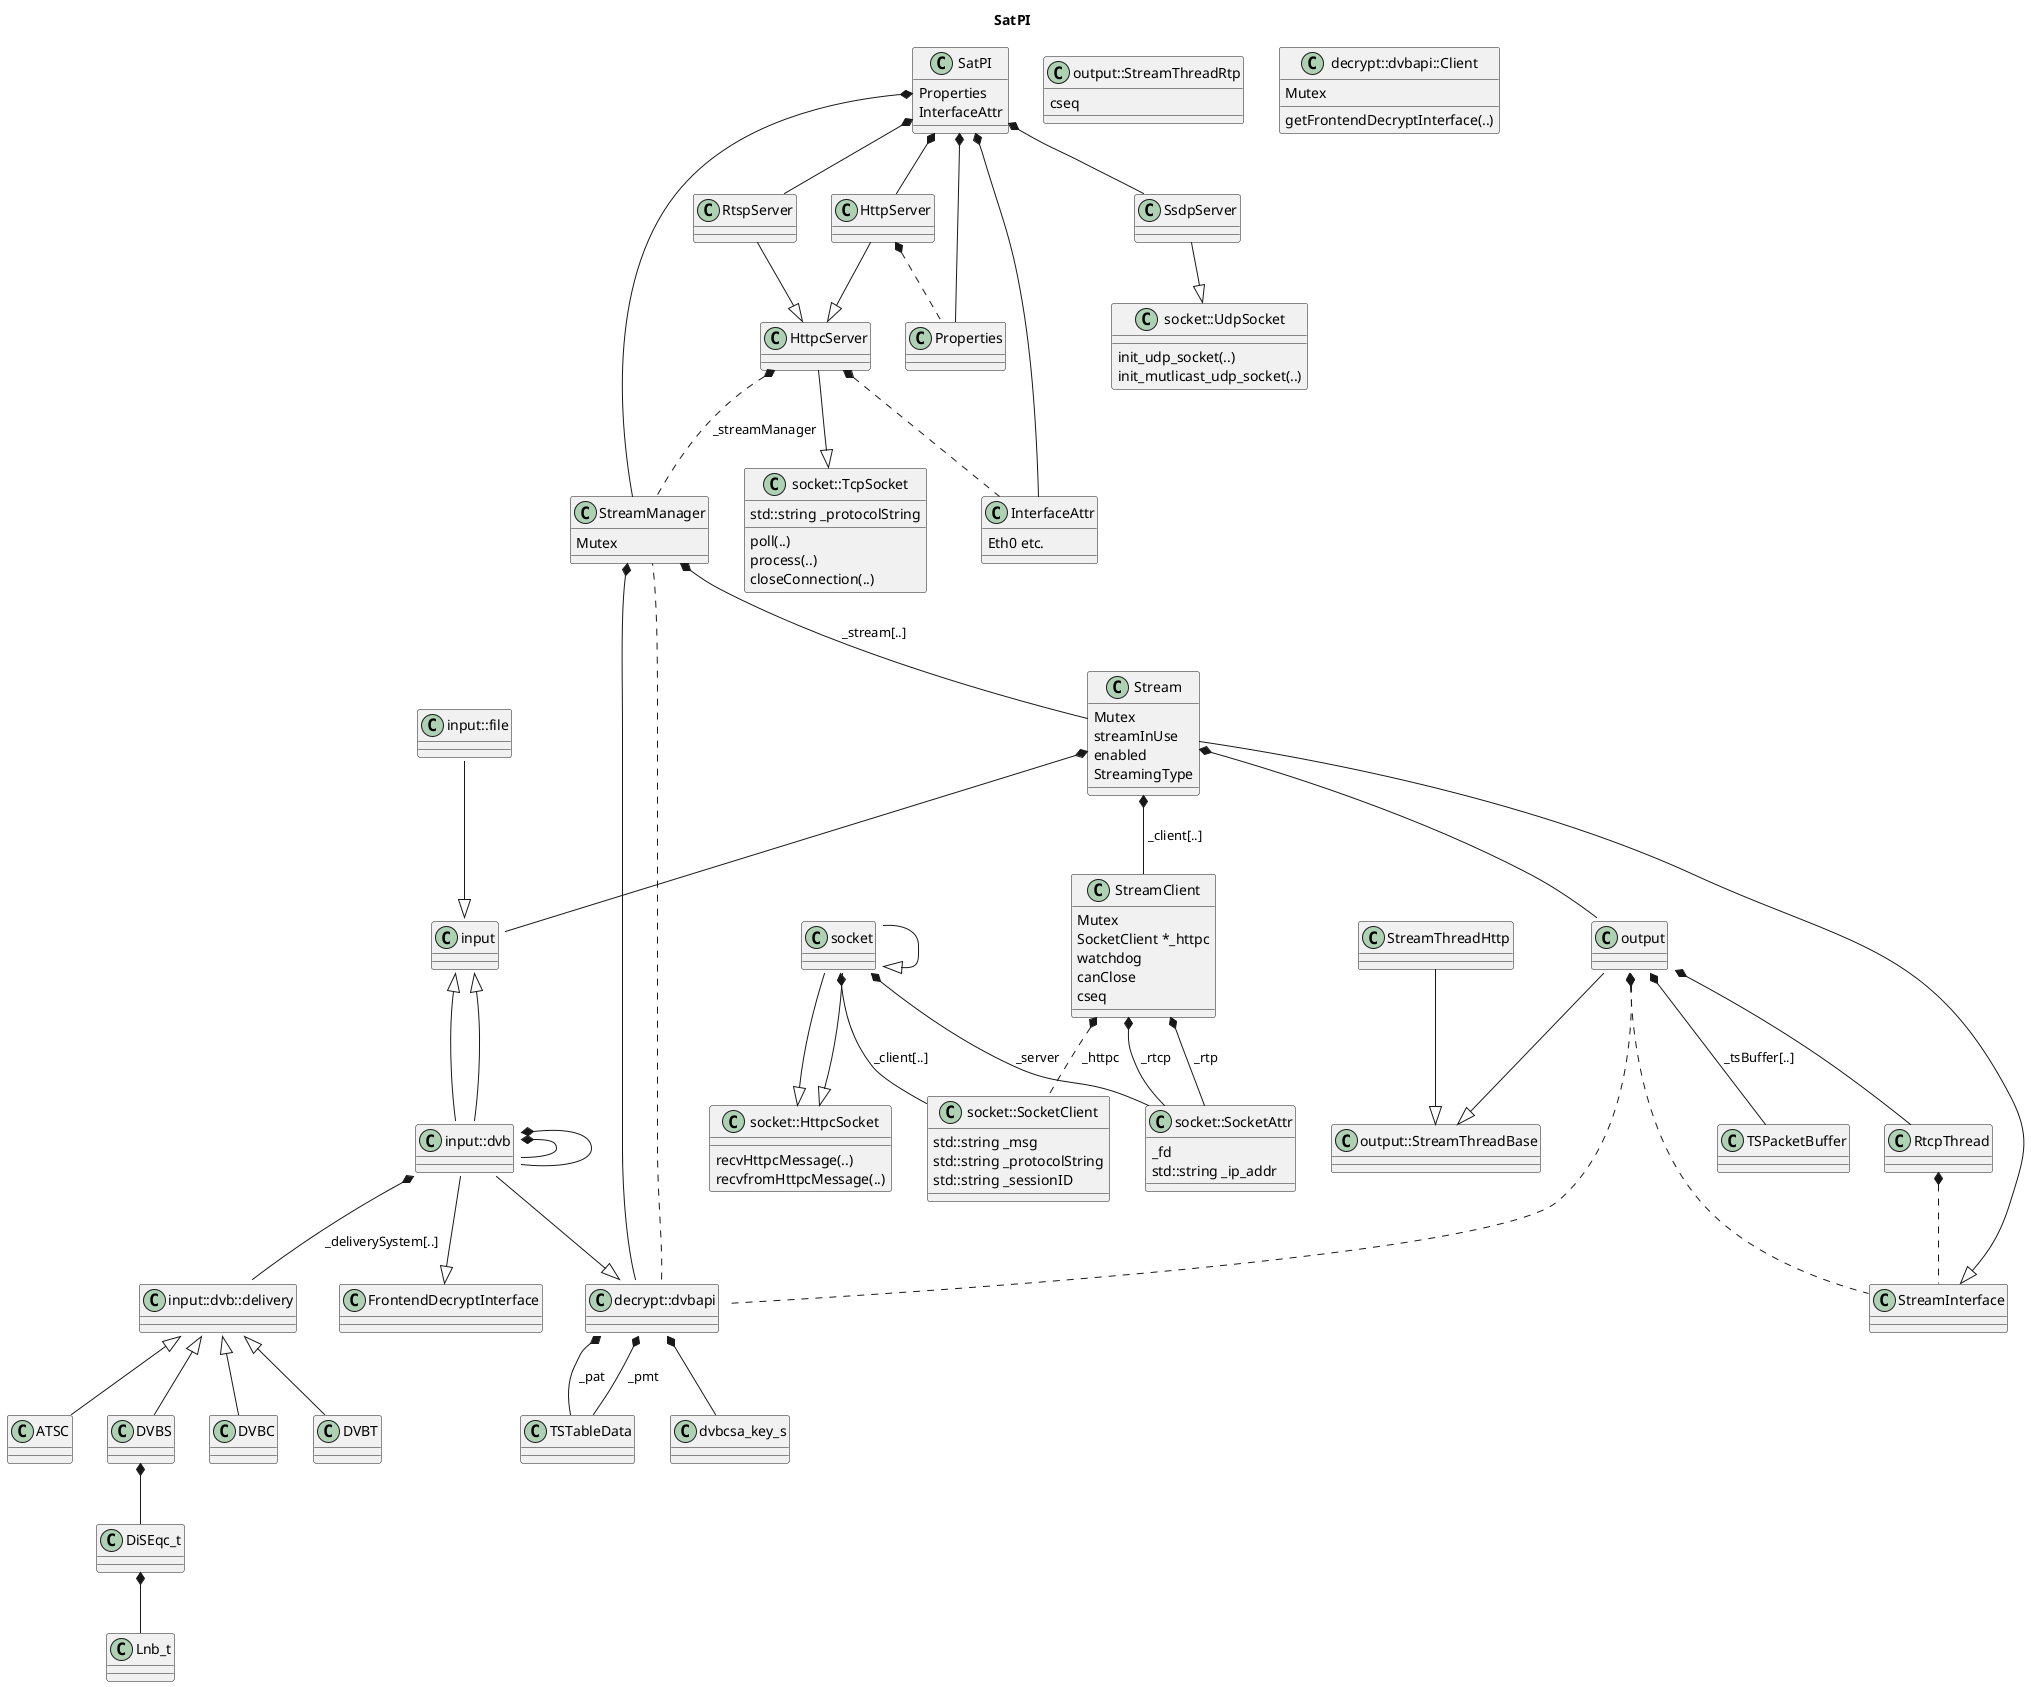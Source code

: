 @startuml

hide footbox

title SatPI

SatPI *-- StreamManager
SatPI *-- RtspServer
SatPI *-- HttpServer
SatPI *-- SsdpServer
SatPI *-- Properties
SatPI *-- InterfaceAttr


class SatPI {
  Properties
  InterfaceAttr
}

class InterfaceAttr {
  Eth0 etc.
}

class socket::HttpcSocket {
  recvHttpcMessage(..)
  recvfromHttpcMessage(..)
}

socket::SocketClient --|> socket::SocketAttr
class socket::SocketClient {
  std::string _msg
  std::string _protocolString
  std::string _sessionID
}

class socket::SocketAttr {
  _fd
  std::string _ip_addr
}

socket::TcpSocket --|> socket::HttpcSocket
socket::TcpSocket *-- socket::SocketAttr : "_server"
socket::TcpSocket *-- socket::SocketClient : "_client[..]"
class socket::TcpSocket {
  poll(..)
  process(..)
  closeConnection(..)
  std::string _protocolString
}

socket::UdpSocket --|> socket::HttpcSocket
class socket::UdpSocket {
  init_udp_socket(..)
  init_mutlicast_udp_socket(..)
}

SsdpServer --|> socket::UdpSocket

RtspServer --|> HttpcServer

HttpServer --|> HttpcServer
HttpServer *.. Properties

HttpcServer --|> socket::TcpSocket
HttpcServer *.. StreamManager : "_streamManager"
HttpcServer *.. InterfaceAttr

Stream --|> StreamInterface
Stream *-- StreamClient : " _client[..] "
Stream *-- input::Device
Stream *-- output::StreamThreadBase
class Stream {
  Mutex
  streamInUse
  enabled
  StreamingType
}

StreamManager *-- Stream : " _stream[..] "
StreamManager *-- decrypt::dvbapi::Client
class StreamManager {
  Mutex
}

StreamClient *-- socket::SocketAttr : " _rtp "
StreamClient *-- socket::SocketAttr : " _rtcp "
StreamClient *.. socket::SocketClient : " _httpc "
class StreamClient {
  Mutex
  SocketClient *_httpc
  watchdog
  canClose
  cseq
}

output::StreamThreadBase *.. decrypt::dvbapi::Client
output::StreamThreadBase *-- TSPacketBuffer : " _tsBuffer[..] "
output::StreamThreadBase *.. StreamInterface
class output::StreamThreadBase {
}


output::StreamThreadRtp --|> output::StreamThreadBase
output::StreamThreadRtp *-- RtcpThread
class output::StreamThreadRtp {
  cseq
}

RtcpThread *.. StreamInterface
class RtcpThread {
}

StreamThreadHttp --|> output::StreamThreadBase

decrypt::dvbapi::Client  .  StreamManager
class decrypt::dvbapi::Client {
  Mutex
  getFrontendDecryptInterface(..)
}

input::file::TSReader --|> input::Device

input::Device <|-- input::dvb::Frontend

input::dvb::Frontend --|> FrontendDecryptInterface
input::dvb::Frontend *-- input::dvb::delivery::System : " _deliverySystem[..] "
input::dvb::Frontend *-- input::dvb::FrontendData


input::dvb::delivery::System <|-- DVBS
input::dvb::delivery::System <|-- DVBC
input::dvb::delivery::System <|-- DVBT
input::dvb::delivery::System <|-- ATSC


DVBS *-- DiSEqc_t

DiSEqc_t *-- Lnb_t

decrypt::dvbapi::ClientProperties *-- dvbcsa_key_s
decrypt::dvbapi::ClientProperties *-- TSTableData : " _pat "
decrypt::dvbapi::ClientProperties *-- TSTableData : " _pmt "

input::DeviceData <|-- input::dvb::FrontendData

input::dvb::FrontendData --|> decrypt::dvbapi::ClientProperties
input::dvb::FrontendData *-- input::dvb::PidTable

@enduml

